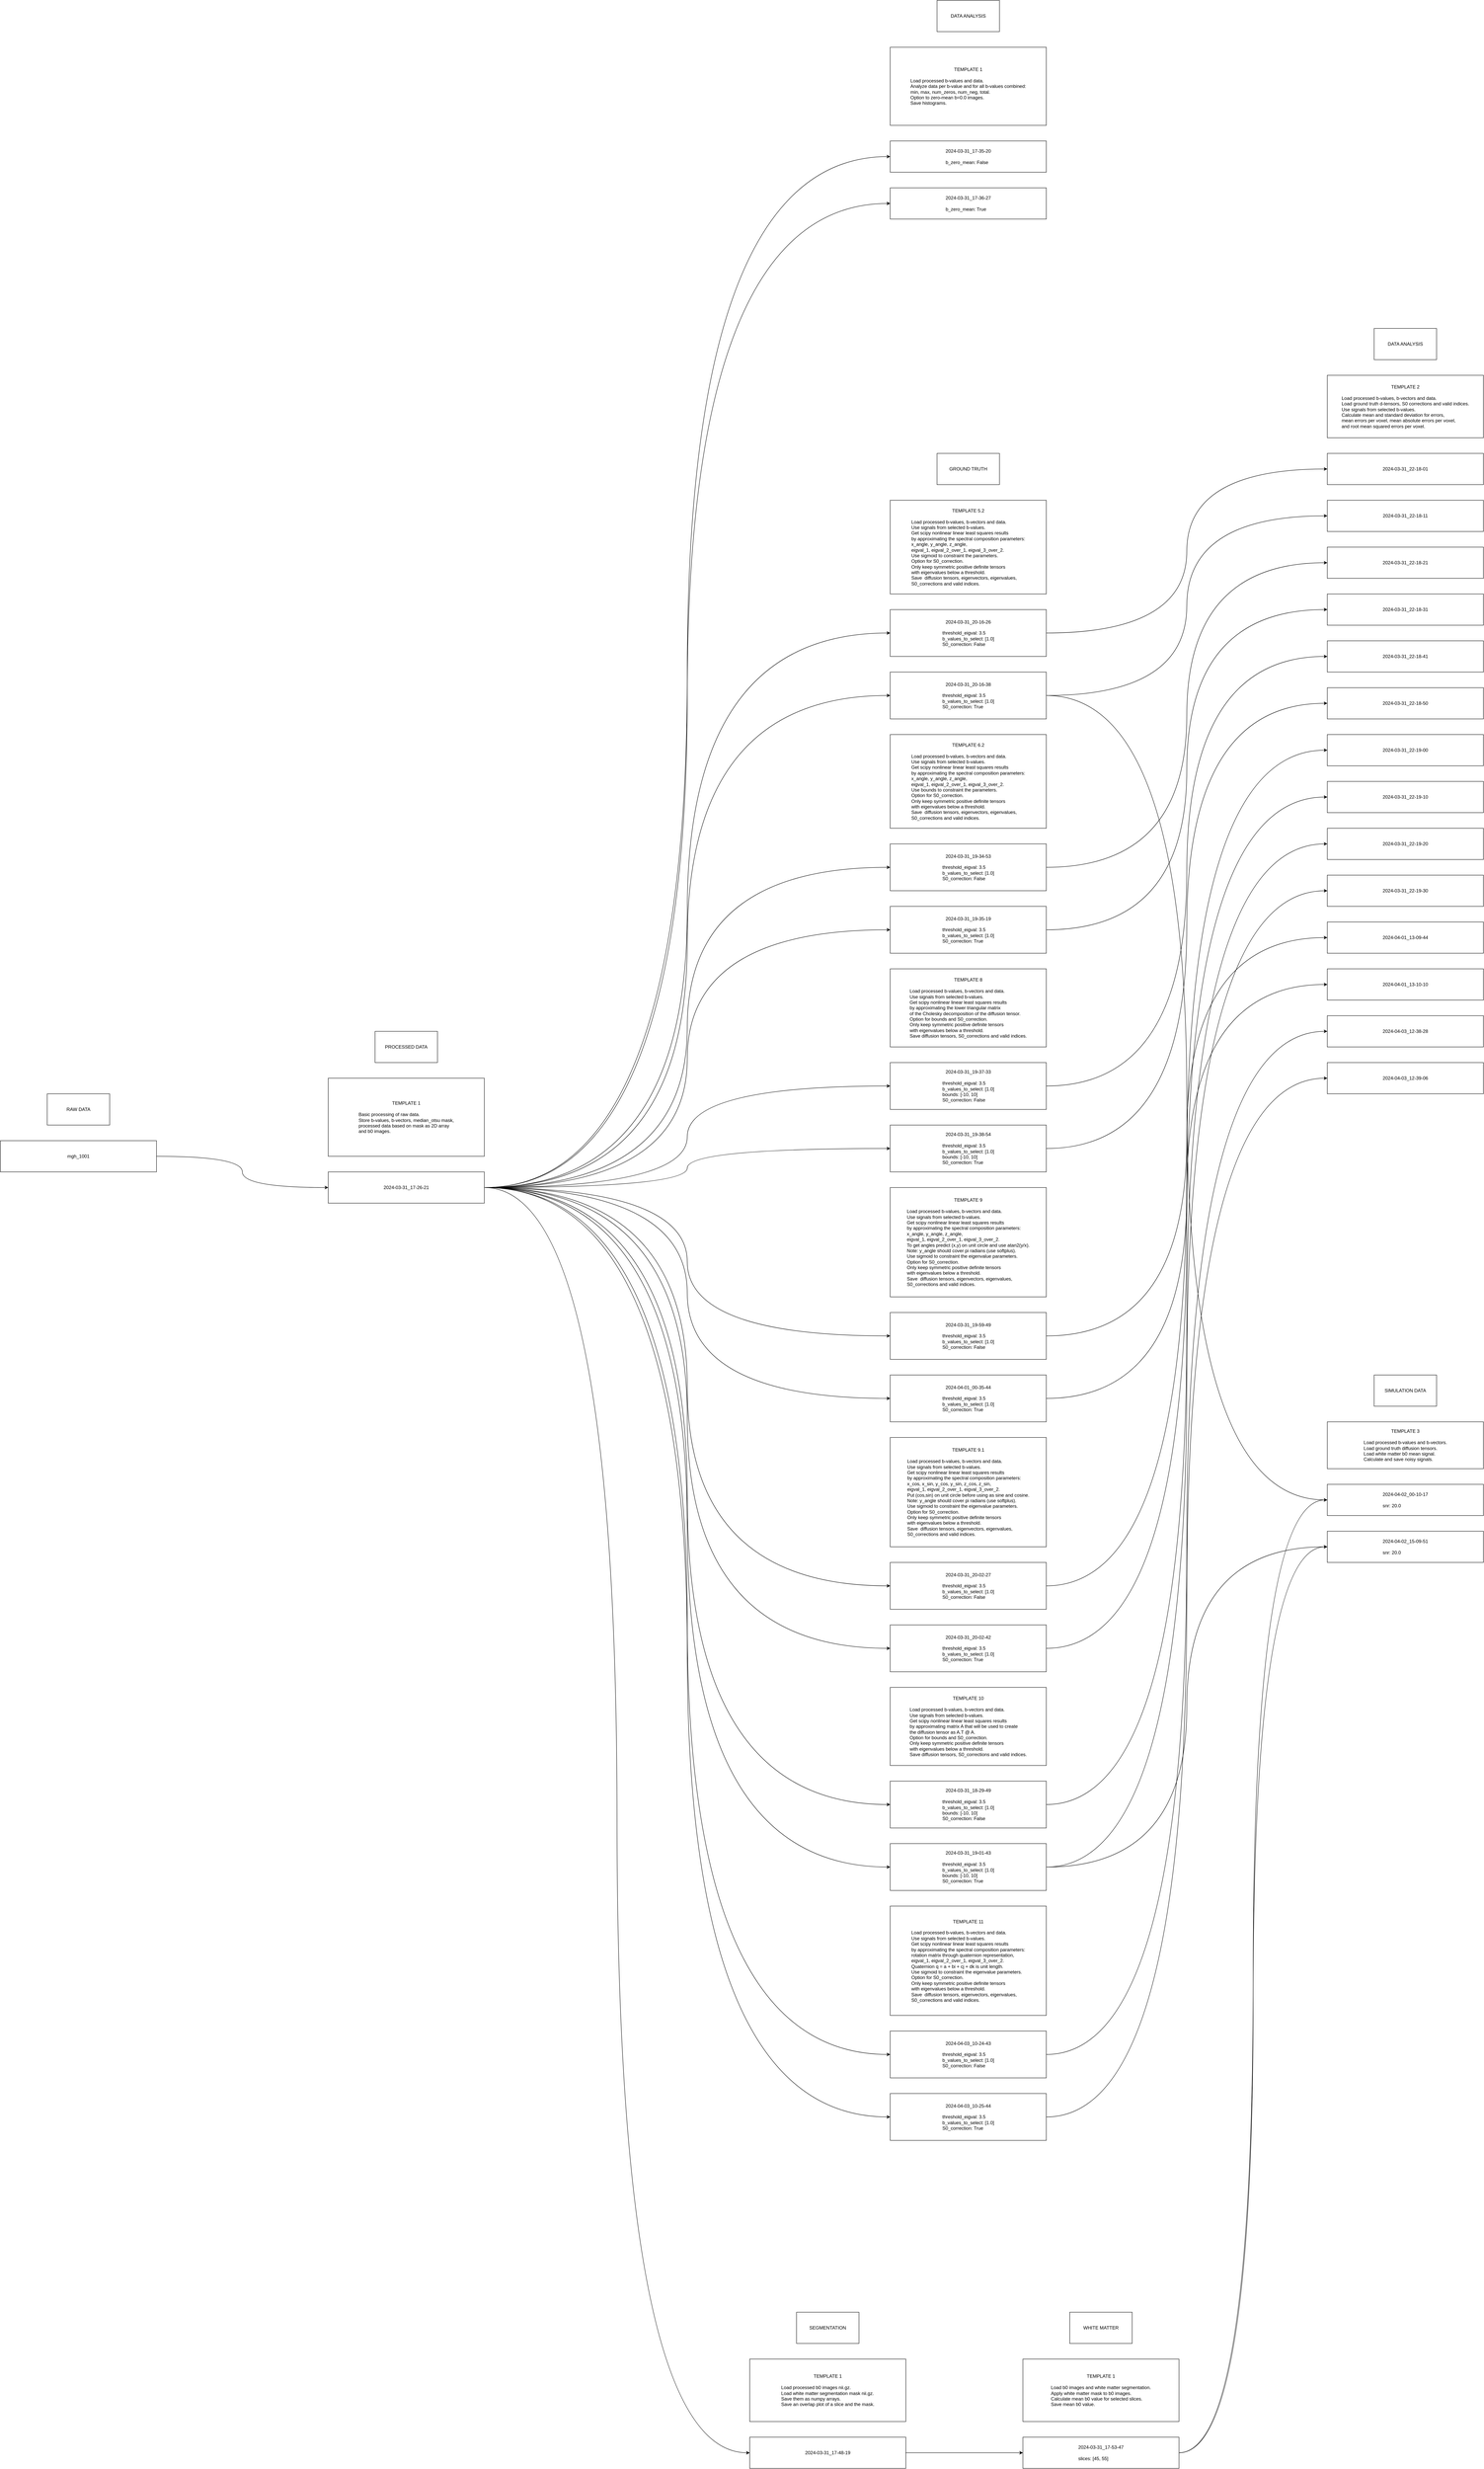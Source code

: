 <mxfile>
    <diagram id="uIHJJKto0LXYbZl0ostZ" name="Page-1">
        <mxGraphModel dx="825" dy="1457" grid="1" gridSize="10" guides="1" tooltips="1" connect="1" arrows="1" fold="1" page="1" pageScale="1" pageWidth="1100" pageHeight="850" math="0" shadow="0">
            <root>
                <mxCell id="0"/>
                <mxCell id="1" parent="0"/>
                <mxCell id="2" value="RAW DATA" style="rounded=0;whiteSpace=wrap;html=1;" parent="1" vertex="1">
                    <mxGeometry x="400" y="2040" width="160" height="80" as="geometry"/>
                </mxCell>
                <mxCell id="8" style="edgeStyle=orthogonalEdgeStyle;html=1;exitX=1;exitY=0.5;exitDx=0;exitDy=0;entryX=0;entryY=0.5;entryDx=0;entryDy=0;fontFamily=Helvetica;fontSize=12;curved=1;" parent="1" source="3" target="6" edge="1">
                    <mxGeometry relative="1" as="geometry"/>
                </mxCell>
                <mxCell id="3" value="mgh_1001" style="rounded=0;whiteSpace=wrap;html=1;" parent="1" vertex="1">
                    <mxGeometry x="280" y="2160" width="400" height="80" as="geometry"/>
                </mxCell>
                <mxCell id="4" value="PROCESSED DATA" style="rounded=0;whiteSpace=wrap;html=1;" parent="1" vertex="1">
                    <mxGeometry x="1240" y="1880" width="160" height="80" as="geometry"/>
                </mxCell>
                <mxCell id="5" value="&lt;font style=&quot;font-size: 12px;&quot;&gt;&lt;font style=&quot;font-size: 12px;&quot;&gt;TEMPLATE 1&lt;/font&gt;&lt;br&gt;&lt;br&gt;&lt;/font&gt;&lt;div style=&quot;text-align: left;&quot;&gt;&lt;div style=&quot;&quot;&gt;&lt;font style=&quot;font-size: 12px;&quot;&gt;Basic processing of raw data.&lt;/font&gt;&lt;/div&gt;&lt;div style=&quot;&quot;&gt;&lt;font style=&quot;font-size: 12px;&quot;&gt;Store b-values, b-vectors, median_otsu mask,&lt;/font&gt;&lt;/div&gt;&lt;div style=&quot;&quot;&gt;&lt;font style=&quot;font-size: 12px;&quot;&gt;processed data based on mask as 2D array&lt;/font&gt;&lt;/div&gt;&lt;div style=&quot;&quot;&gt;&lt;font style=&quot;font-size: 12px;&quot;&gt;and b0 images.&lt;/font&gt;&lt;/div&gt;&lt;/div&gt;" style="rounded=0;whiteSpace=wrap;html=1;" parent="1" vertex="1">
                    <mxGeometry x="1120" y="2000" width="400" height="200" as="geometry"/>
                </mxCell>
                <mxCell id="13" style="edgeStyle=orthogonalEdgeStyle;html=1;exitX=1;exitY=0.5;exitDx=0;exitDy=0;entryX=0;entryY=0.5;entryDx=0;entryDy=0;fontFamily=Helvetica;fontSize=12;curved=1;" parent="1" source="6" target="11" edge="1">
                    <mxGeometry relative="1" as="geometry"/>
                </mxCell>
                <mxCell id="14" style="edgeStyle=orthogonalEdgeStyle;html=1;exitX=1;exitY=0.5;exitDx=0;exitDy=0;entryX=0;entryY=0.5;entryDx=0;entryDy=0;fontFamily=Helvetica;fontSize=12;curved=1;" parent="1" source="6" target="12" edge="1">
                    <mxGeometry relative="1" as="geometry"/>
                </mxCell>
                <mxCell id="22" style="edgeStyle=orthogonalEdgeStyle;html=1;exitX=1;exitY=0.5;exitDx=0;exitDy=0;entryX=0;entryY=0.5;entryDx=0;entryDy=0;fontFamily=Helvetica;fontSize=12;curved=1;" parent="1" source="6" target="17" edge="1">
                    <mxGeometry relative="1" as="geometry"/>
                </mxCell>
                <mxCell id="23" style="edgeStyle=orthogonalEdgeStyle;html=1;exitX=1;exitY=0.5;exitDx=0;exitDy=0;entryX=0;entryY=0.5;entryDx=0;entryDy=0;fontFamily=Helvetica;fontSize=12;curved=1;" parent="1" source="6" target="18" edge="1">
                    <mxGeometry relative="1" as="geometry"/>
                </mxCell>
                <mxCell id="24" style="edgeStyle=orthogonalEdgeStyle;html=1;exitX=1;exitY=0.5;exitDx=0;exitDy=0;entryX=0;entryY=0.5;entryDx=0;entryDy=0;fontFamily=Helvetica;fontSize=12;curved=1;" parent="1" source="6" target="20" edge="1">
                    <mxGeometry relative="1" as="geometry"/>
                </mxCell>
                <mxCell id="25" style="edgeStyle=orthogonalEdgeStyle;html=1;exitX=1;exitY=0.5;exitDx=0;exitDy=0;entryX=0;entryY=0.5;entryDx=0;entryDy=0;fontFamily=Helvetica;fontSize=12;curved=1;" parent="1" source="6" target="21" edge="1">
                    <mxGeometry relative="1" as="geometry"/>
                </mxCell>
                <mxCell id="29" style="edgeStyle=orthogonalEdgeStyle;html=1;exitX=1;exitY=0.5;exitDx=0;exitDy=0;entryX=0;entryY=0.5;entryDx=0;entryDy=0;fontFamily=Helvetica;fontSize=12;curved=1;" parent="1" source="6" target="27" edge="1">
                    <mxGeometry relative="1" as="geometry"/>
                </mxCell>
                <mxCell id="30" style="edgeStyle=orthogonalEdgeStyle;html=1;exitX=1;exitY=0.5;exitDx=0;exitDy=0;entryX=0;entryY=0.5;entryDx=0;entryDy=0;fontFamily=Helvetica;fontSize=12;curved=1;" parent="1" source="6" target="28" edge="1">
                    <mxGeometry relative="1" as="geometry"/>
                </mxCell>
                <mxCell id="34" style="edgeStyle=orthogonalEdgeStyle;html=1;exitX=1;exitY=0.5;exitDx=0;exitDy=0;entryX=0;entryY=0.5;entryDx=0;entryDy=0;fontFamily=Helvetica;fontSize=12;curved=1;" parent="1" source="6" target="32" edge="1">
                    <mxGeometry relative="1" as="geometry"/>
                </mxCell>
                <mxCell id="35" style="edgeStyle=orthogonalEdgeStyle;html=1;exitX=1;exitY=0.5;exitDx=0;exitDy=0;entryX=0;entryY=0.5;entryDx=0;entryDy=0;fontFamily=Helvetica;fontSize=12;curved=1;" parent="1" source="6" target="33" edge="1">
                    <mxGeometry relative="1" as="geometry"/>
                </mxCell>
                <mxCell id="43" style="edgeStyle=orthogonalEdgeStyle;html=1;exitX=1;exitY=0.5;exitDx=0;exitDy=0;entryX=0;entryY=0.5;entryDx=0;entryDy=0;fontFamily=Helvetica;fontSize=12;curved=1;" parent="1" source="6" target="38" edge="1">
                    <mxGeometry relative="1" as="geometry"/>
                </mxCell>
                <mxCell id="44" style="edgeStyle=orthogonalEdgeStyle;html=1;exitX=1;exitY=0.5;exitDx=0;exitDy=0;entryX=0;entryY=0.5;entryDx=0;entryDy=0;fontFamily=Helvetica;fontSize=12;curved=1;" parent="1" source="6" target="39" edge="1">
                    <mxGeometry relative="1" as="geometry"/>
                </mxCell>
                <mxCell id="45" style="edgeStyle=orthogonalEdgeStyle;html=1;exitX=1;exitY=0.5;exitDx=0;exitDy=0;entryX=0;entryY=0.5;entryDx=0;entryDy=0;fontFamily=Helvetica;fontSize=12;curved=1;" parent="1" source="6" target="41" edge="1">
                    <mxGeometry relative="1" as="geometry"/>
                </mxCell>
                <mxCell id="46" style="edgeStyle=orthogonalEdgeStyle;html=1;exitX=1;exitY=0.5;exitDx=0;exitDy=0;entryX=0;entryY=0.5;entryDx=0;entryDy=0;fontFamily=Helvetica;fontSize=12;curved=1;" parent="1" source="6" target="42" edge="1">
                    <mxGeometry relative="1" as="geometry"/>
                </mxCell>
                <mxCell id="52" style="edgeStyle=orthogonalEdgeStyle;curved=1;html=1;exitX=1;exitY=0.5;exitDx=0;exitDy=0;entryX=0;entryY=0.5;entryDx=0;entryDy=0;fontFamily=Helvetica;fontSize=12;" parent="1" source="6" target="50" edge="1">
                    <mxGeometry relative="1" as="geometry"/>
                </mxCell>
                <mxCell id="98" style="edgeStyle=orthogonalEdgeStyle;html=1;exitX=1;exitY=0.5;exitDx=0;exitDy=0;entryX=0;entryY=0.5;entryDx=0;entryDy=0;curved=1;" edge="1" parent="1" source="6" target="96">
                    <mxGeometry relative="1" as="geometry"/>
                </mxCell>
                <mxCell id="99" style="edgeStyle=orthogonalEdgeStyle;curved=1;html=1;exitX=1;exitY=0.5;exitDx=0;exitDy=0;entryX=0;entryY=0.5;entryDx=0;entryDy=0;" edge="1" parent="1" source="6" target="97">
                    <mxGeometry relative="1" as="geometry"/>
                </mxCell>
                <mxCell id="6" value="2024-03-31_17-26-21" style="rounded=0;whiteSpace=wrap;html=1;" parent="1" vertex="1">
                    <mxGeometry x="1120" y="2240" width="400" height="80" as="geometry"/>
                </mxCell>
                <mxCell id="9" value="DATA ANALYSIS" style="rounded=0;whiteSpace=wrap;html=1;glass=0;shadow=0;" parent="1" vertex="1">
                    <mxGeometry x="2680" y="-760" width="160" height="80" as="geometry"/>
                </mxCell>
                <mxCell id="10" value="&lt;font style=&quot;font-size: 12px;&quot;&gt;&lt;font style=&quot;font-size: 12px;&quot;&gt;TEMPLATE 1&lt;/font&gt;&lt;br&gt;&lt;br&gt;&lt;/font&gt;&lt;div style=&quot;text-align: left;&quot;&gt;&lt;div style=&quot;&quot;&gt;&lt;div&gt;Load processed b-values and data.&lt;/div&gt;&lt;div&gt;Analyze data per b-value and for all b-values combined:&lt;/div&gt;&lt;div&gt;min, max, num_zeros, num_neg, total.&lt;/div&gt;&lt;div&gt;Option to zero-mean b=0.0 images.&lt;/div&gt;&lt;div&gt;Save histograms.&lt;/div&gt;&lt;/div&gt;&lt;/div&gt;" style="rounded=0;whiteSpace=wrap;html=1;" parent="1" vertex="1">
                    <mxGeometry x="2560" y="-640" width="400" height="200" as="geometry"/>
                </mxCell>
                <mxCell id="11" value="2024-03-31_17-35-20&lt;br&gt;&lt;br&gt;&lt;div style=&quot;text-align: left;&quot;&gt;b_zero_mean: False&lt;br&gt;&lt;/div&gt;" style="rounded=0;whiteSpace=wrap;html=1;" parent="1" vertex="1">
                    <mxGeometry x="2560" y="-400" width="400" height="80" as="geometry"/>
                </mxCell>
                <mxCell id="12" value="2024-03-31_17-36-27&lt;br&gt;&lt;br&gt;&lt;div style=&quot;text-align: left;&quot;&gt;b_zero_mean: True&lt;br&gt;&lt;/div&gt;" style="rounded=0;whiteSpace=wrap;html=1;" parent="1" vertex="1">
                    <mxGeometry x="2560" y="-280" width="400" height="80" as="geometry"/>
                </mxCell>
                <mxCell id="15" value="GROUND TRUTH" style="rounded=0;whiteSpace=wrap;html=1;" parent="1" vertex="1">
                    <mxGeometry x="2680" y="400" width="160" height="80" as="geometry"/>
                </mxCell>
                <mxCell id="16" value="&lt;font style=&quot;font-size: 12px;&quot;&gt;&lt;font style=&quot;font-size: 12px;&quot;&gt;TEMPLATE 5.2&lt;/font&gt;&lt;br&gt;&lt;br&gt;&lt;/font&gt;&lt;div style=&quot;text-align: left;&quot;&gt;&lt;div style=&quot;&quot;&gt;&lt;div&gt;Load processed b-values, b-vectors and data.&lt;/div&gt;&lt;div&gt;Use signals from selected b-values.&lt;/div&gt;&lt;div&gt;Get scipy nonlinear linear least squares results&lt;/div&gt;&lt;div&gt;by approximating the spectral composition parameters:&lt;/div&gt;&lt;div&gt;x_angle, y_angle, z_angle,&lt;/div&gt;&lt;div&gt;eigval_1, eigval_2_over_1, eigval_3_over_2.&lt;/div&gt;&lt;div&gt;Use sigmoid to constraint the parameters.&lt;/div&gt;&lt;div&gt;Option for S0_correction.&lt;/div&gt;&lt;div&gt;Only keep symmetric positive definite tensors&amp;nbsp;&lt;/div&gt;&lt;div&gt;with eigenvalues below a threshold.&lt;/div&gt;&lt;div&gt;Save&amp;nbsp; diffusion tensors, eigenvectors, eigenvalues,&lt;/div&gt;&lt;div&gt;S0_corrections and valid indices.&lt;/div&gt;&lt;/div&gt;&lt;/div&gt;" style="rounded=0;whiteSpace=wrap;html=1;" parent="1" vertex="1">
                    <mxGeometry x="2560" y="520" width="400" height="240" as="geometry"/>
                </mxCell>
                <mxCell id="68" style="edgeStyle=orthogonalEdgeStyle;curved=1;html=1;exitX=1;exitY=0.5;exitDx=0;exitDy=0;entryX=0;entryY=0.5;entryDx=0;entryDy=0;fontFamily=Helvetica;fontSize=12;" parent="1" source="17" target="65" edge="1">
                    <mxGeometry relative="1" as="geometry"/>
                </mxCell>
                <mxCell id="17" value="2024-03-31_20-16-26&lt;br&gt;&lt;br&gt;&lt;div style=&quot;text-align: left;&quot;&gt;&lt;div&gt;threshold_eigval: 3.5&lt;/div&gt;&lt;div&gt;b_values_to_select: [1.0]&lt;/div&gt;&lt;div&gt;&lt;span style=&quot;background-color: initial;&quot;&gt;S0_correction: False&lt;/span&gt;&lt;/div&gt;&lt;/div&gt;" style="rounded=0;whiteSpace=wrap;html=1;" parent="1" vertex="1">
                    <mxGeometry x="2560" y="800" width="400" height="120" as="geometry"/>
                </mxCell>
                <mxCell id="62" style="edgeStyle=orthogonalEdgeStyle;curved=1;html=1;exitX=1;exitY=0.5;exitDx=0;exitDy=0;entryX=0;entryY=0.5;entryDx=0;entryDy=0;fontFamily=Helvetica;fontSize=12;" parent="1" source="18" target="60" edge="1">
                    <mxGeometry relative="1" as="geometry"/>
                </mxCell>
                <mxCell id="69" style="edgeStyle=orthogonalEdgeStyle;curved=1;html=1;exitX=1;exitY=0.5;exitDx=0;exitDy=0;entryX=0;entryY=0.5;entryDx=0;entryDy=0;fontFamily=Helvetica;fontSize=12;" parent="1" source="18" target="67" edge="1">
                    <mxGeometry relative="1" as="geometry"/>
                </mxCell>
                <mxCell id="18" value="2024-03-31_20-16-38&lt;br&gt;&lt;br&gt;&lt;div style=&quot;text-align: left;&quot;&gt;&lt;div&gt;threshold_eigval: 3.5&lt;/div&gt;&lt;div&gt;b_values_to_select: [1.0]&lt;/div&gt;&lt;div&gt;&lt;span style=&quot;background-color: initial;&quot;&gt;S0_correction: True&lt;/span&gt;&lt;/div&gt;&lt;/div&gt;" style="rounded=0;whiteSpace=wrap;html=1;" parent="1" vertex="1">
                    <mxGeometry x="2560" y="960" width="400" height="120" as="geometry"/>
                </mxCell>
                <mxCell id="19" value="&lt;font style=&quot;font-size: 12px;&quot;&gt;&lt;font style=&quot;font-size: 12px;&quot;&gt;TEMPLATE 6.2&lt;/font&gt;&lt;br&gt;&lt;br&gt;&lt;/font&gt;&lt;div style=&quot;text-align: left;&quot;&gt;&lt;div style=&quot;&quot;&gt;&lt;div&gt;Load processed b-values, b-vectors and data.&lt;/div&gt;&lt;div&gt;Use signals from selected b-values.&lt;/div&gt;&lt;div&gt;Get scipy nonlinear linear least squares results&lt;/div&gt;&lt;div&gt;by approximating the spectral composition parameters:&lt;/div&gt;&lt;div&gt;x_angle, y_angle, z_angle,&lt;/div&gt;&lt;div&gt;eigval_1, eigval_2_over_1, eigval_3_over_2.&lt;/div&gt;&lt;div&gt;Use bounds to constraint the parameters.&lt;/div&gt;&lt;div&gt;Option for S0_correction.&lt;/div&gt;&lt;div&gt;Only keep symmetric positive definite tensors&amp;nbsp;&lt;/div&gt;&lt;div&gt;with eigenvalues below a threshold.&lt;/div&gt;&lt;div&gt;Save&amp;nbsp; diffusion tensors, eigenvectors, eigenvalues,&lt;/div&gt;&lt;div&gt;S0_corrections and valid indices.&lt;/div&gt;&lt;/div&gt;&lt;/div&gt;" style="rounded=0;whiteSpace=wrap;html=1;" parent="1" vertex="1">
                    <mxGeometry x="2560" y="1120" width="400" height="240" as="geometry"/>
                </mxCell>
                <mxCell id="71" style="edgeStyle=orthogonalEdgeStyle;curved=1;html=1;exitX=1;exitY=0.5;exitDx=0;exitDy=0;entryX=0;entryY=0.5;entryDx=0;entryDy=0;fontFamily=Helvetica;fontSize=12;" parent="1" source="20" target="70" edge="1">
                    <mxGeometry relative="1" as="geometry"/>
                </mxCell>
                <mxCell id="20" value="2024-03-31_19-34-53&lt;br&gt;&lt;br&gt;&lt;div style=&quot;text-align: left;&quot;&gt;&lt;div&gt;threshold_eigval: 3.5&lt;/div&gt;&lt;div&gt;b_values_to_select: [1.0]&lt;/div&gt;&lt;div&gt;&lt;span style=&quot;background-color: initial;&quot;&gt;S0_correction: False&lt;/span&gt;&lt;br&gt;&lt;/div&gt;&lt;/div&gt;" style="rounded=0;whiteSpace=wrap;html=1;" parent="1" vertex="1">
                    <mxGeometry x="2560" y="1400" width="400" height="120" as="geometry"/>
                </mxCell>
                <mxCell id="73" style="edgeStyle=orthogonalEdgeStyle;curved=1;html=1;exitX=1;exitY=0.5;exitDx=0;exitDy=0;entryX=0;entryY=0.5;entryDx=0;entryDy=0;fontFamily=Helvetica;fontSize=12;" parent="1" source="21" target="72" edge="1">
                    <mxGeometry relative="1" as="geometry"/>
                </mxCell>
                <mxCell id="21" value="2024-03-31_19-35-19&lt;br&gt;&lt;br&gt;&lt;div style=&quot;text-align: left;&quot;&gt;&lt;div&gt;threshold_eigval: 3.5&lt;/div&gt;&lt;div&gt;b_values_to_select: [1.0]&lt;/div&gt;&lt;div&gt;&lt;span style=&quot;background-color: initial;&quot;&gt;S0_correction: True&lt;/span&gt;&lt;/div&gt;&lt;/div&gt;" style="rounded=0;whiteSpace=wrap;html=1;" parent="1" vertex="1">
                    <mxGeometry x="2560" y="1560" width="400" height="120" as="geometry"/>
                </mxCell>
                <mxCell id="26" value="&lt;font style=&quot;font-size: 12px;&quot;&gt;&lt;font style=&quot;font-size: 12px;&quot;&gt;TEMPLATE 8&lt;/font&gt;&lt;br&gt;&lt;br&gt;&lt;/font&gt;&lt;div style=&quot;text-align: left;&quot;&gt;&lt;div style=&quot;&quot;&gt;&lt;div&gt;Load processed b-values, b-vectors and data.&lt;/div&gt;&lt;div&gt;Use signals from selected b-values.&lt;/div&gt;&lt;div&gt;Get scipy nonlinear linear least squares results&lt;/div&gt;&lt;div&gt;by approximating the lower triangular matrix&amp;nbsp;&lt;/div&gt;&lt;div&gt;of the Cholesky decomposition of the diffusion tensor.&lt;/div&gt;&lt;div&gt;Option for bounds and S0_correction.&lt;/div&gt;&lt;div&gt;Only keep symmetric positive definite tensors&amp;nbsp;&lt;/div&gt;&lt;div&gt;with eigenvalues below a threshold.&lt;/div&gt;&lt;div&gt;Save diffusion tensors, S0_corrections and valid indices.&lt;/div&gt;&lt;/div&gt;&lt;/div&gt;" style="rounded=0;whiteSpace=wrap;html=1;" parent="1" vertex="1">
                    <mxGeometry x="2560" y="1720" width="400" height="200" as="geometry"/>
                </mxCell>
                <mxCell id="75" style="edgeStyle=orthogonalEdgeStyle;curved=1;html=1;exitX=1;exitY=0.5;exitDx=0;exitDy=0;entryX=0;entryY=0.5;entryDx=0;entryDy=0;fontFamily=Helvetica;fontSize=12;" parent="1" source="27" target="74" edge="1">
                    <mxGeometry relative="1" as="geometry"/>
                </mxCell>
                <mxCell id="27" value="2024-03-31_19-37-33&lt;br&gt;&lt;br&gt;&lt;div style=&quot;text-align: left;&quot;&gt;&lt;div&gt;threshold_eigval: 3.5&lt;/div&gt;&lt;div&gt;b_values_to_select: [1.0]&lt;/div&gt;&lt;div&gt;bounds: [-10, 10]&lt;br&gt;&lt;/div&gt;&lt;div&gt;&lt;span style=&quot;background-color: initial;&quot;&gt;S0_correction: False&lt;/span&gt;&lt;br&gt;&lt;/div&gt;&lt;/div&gt;" style="rounded=0;whiteSpace=wrap;html=1;" parent="1" vertex="1">
                    <mxGeometry x="2560" y="1960" width="400" height="120" as="geometry"/>
                </mxCell>
                <mxCell id="77" style="edgeStyle=orthogonalEdgeStyle;curved=1;html=1;exitX=1;exitY=0.5;exitDx=0;exitDy=0;entryX=0;entryY=0.5;entryDx=0;entryDy=0;fontFamily=Helvetica;fontSize=12;" parent="1" source="28" target="76" edge="1">
                    <mxGeometry relative="1" as="geometry"/>
                </mxCell>
                <mxCell id="28" value="2024-03-31_19-38-54&lt;br&gt;&lt;br&gt;&lt;div style=&quot;text-align: left;&quot;&gt;&lt;div&gt;threshold_eigval: 3.5&lt;/div&gt;&lt;div&gt;b_values_to_select: [1.0]&lt;/div&gt;&lt;div&gt;bounds: [-10, 10]&lt;br&gt;&lt;/div&gt;&lt;div&gt;&lt;span style=&quot;background-color: initial;&quot;&gt;S0_correction: True&lt;/span&gt;&lt;/div&gt;&lt;/div&gt;" style="rounded=0;whiteSpace=wrap;html=1;" parent="1" vertex="1">
                    <mxGeometry x="2560" y="2120" width="400" height="120" as="geometry"/>
                </mxCell>
                <mxCell id="31" value="&lt;font style=&quot;font-size: 12px;&quot;&gt;&lt;font style=&quot;font-size: 12px;&quot;&gt;TEMPLATE 9&lt;/font&gt;&lt;br&gt;&lt;br&gt;&lt;/font&gt;&lt;div style=&quot;text-align: left;&quot;&gt;&lt;div style=&quot;&quot;&gt;&lt;div&gt;Load processed b-values, b-vectors and data.&lt;/div&gt;&lt;div&gt;Use signals from selected b-values.&lt;/div&gt;&lt;div&gt;Get scipy nonlinear linear least squares results&lt;/div&gt;&lt;div&gt;by approximating the spectral composition parameters:&lt;/div&gt;&lt;div&gt;x_angle, y_angle, z_angle,&lt;/div&gt;&lt;div&gt;eigval_1, eigval_2_over_1, eigval_3_over_2.&lt;/div&gt;&lt;div&gt;To get angles predict (x,y) on unit circle and use atan2(y/x).&lt;/div&gt;&lt;div&gt;Note: y_angle should cover pi radians (use softplus).&lt;/div&gt;&lt;div&gt;Use sigmoid to constraint the eigenvalue parameters.&lt;/div&gt;&lt;div&gt;Option for S0_correction.&lt;/div&gt;&lt;div&gt;Only keep symmetric positive definite tensors&amp;nbsp;&lt;/div&gt;&lt;div&gt;with eigenvalues below a threshold.&lt;/div&gt;&lt;div&gt;Save&amp;nbsp; diffusion tensors, eigenvectors, eigenvalues,&lt;/div&gt;&lt;div&gt;S0_corrections and valid indices.&lt;/div&gt;&lt;/div&gt;&lt;/div&gt;" style="rounded=0;whiteSpace=wrap;html=1;" parent="1" vertex="1">
                    <mxGeometry x="2560" y="2280" width="400" height="280" as="geometry"/>
                </mxCell>
                <mxCell id="87" style="edgeStyle=orthogonalEdgeStyle;curved=1;html=1;exitX=1;exitY=0.5;exitDx=0;exitDy=0;entryX=0;entryY=0.5;entryDx=0;entryDy=0;fontFamily=Helvetica;fontSize=12;" parent="1" source="32" target="86" edge="1">
                    <mxGeometry relative="1" as="geometry"/>
                </mxCell>
                <mxCell id="32" value="2024-03-31_19-59-49&lt;br&gt;&lt;br&gt;&lt;div style=&quot;text-align: left;&quot;&gt;&lt;div&gt;threshold_eigval: 3.5&lt;/div&gt;&lt;div&gt;b_values_to_select: [1.0]&lt;/div&gt;&lt;div&gt;&lt;span style=&quot;background-color: initial;&quot;&gt;S0_correction: False&lt;/span&gt;&lt;br&gt;&lt;/div&gt;&lt;/div&gt;" style="rounded=0;whiteSpace=wrap;html=1;" parent="1" vertex="1">
                    <mxGeometry x="2560" y="2600" width="400" height="120" as="geometry"/>
                </mxCell>
                <mxCell id="89" style="edgeStyle=orthogonalEdgeStyle;curved=1;html=1;exitX=1;exitY=0.5;exitDx=0;exitDy=0;entryX=0;entryY=0.5;entryDx=0;entryDy=0;fontFamily=Helvetica;fontSize=12;" parent="1" source="33" target="88" edge="1">
                    <mxGeometry relative="1" as="geometry"/>
                </mxCell>
                <mxCell id="33" value="2024-04-01_00-35-44&lt;br&gt;&lt;br&gt;&lt;div style=&quot;text-align: left;&quot;&gt;&lt;div&gt;threshold_eigval: 3.5&lt;/div&gt;&lt;div&gt;b_values_to_select: [1.0]&lt;/div&gt;&lt;div&gt;&lt;span style=&quot;background-color: initial;&quot;&gt;S0_correction: True&lt;/span&gt;&lt;/div&gt;&lt;/div&gt;" style="rounded=0;whiteSpace=wrap;html=1;" parent="1" vertex="1">
                    <mxGeometry x="2560" y="2760" width="400" height="120" as="geometry"/>
                </mxCell>
                <mxCell id="37" value="&lt;font style=&quot;font-size: 12px;&quot;&gt;&lt;font style=&quot;font-size: 12px;&quot;&gt;TEMPLATE 9.1&lt;/font&gt;&lt;br&gt;&lt;br&gt;&lt;/font&gt;&lt;div style=&quot;text-align: left;&quot;&gt;&lt;div style=&quot;&quot;&gt;&lt;div&gt;Load processed b-values, b-vectors and data.&lt;/div&gt;&lt;div&gt;Use signals from selected b-values.&lt;/div&gt;&lt;div&gt;Get scipy nonlinear linear least squares results&lt;/div&gt;&lt;div&gt;by approximating the spectral composition parameters:&lt;/div&gt;&lt;div&gt;x_cos, x_sin, y_cos, y_sin, z_cos, z_sin,&lt;/div&gt;&lt;div&gt;eigval_1, eigval_2_over_1, eigval_3_over_2.&lt;/div&gt;&lt;div&gt;Put (cos,sin) on unit circle before using as sine and cosine.&lt;/div&gt;&lt;div&gt;Note: y_angle should cover pi radians (use softplus).&lt;/div&gt;&lt;div&gt;Use sigmoid to constraint the eigenvalue parameters.&lt;/div&gt;&lt;div&gt;Option for S0_correction.&lt;/div&gt;&lt;div&gt;Only keep symmetric positive definite tensors&amp;nbsp;&lt;/div&gt;&lt;div&gt;with eigenvalues below a threshold.&lt;/div&gt;&lt;div&gt;Save&amp;nbsp; diffusion tensors, eigenvectors, eigenvalues,&lt;/div&gt;&lt;div&gt;S0_corrections and valid indices.&lt;/div&gt;&lt;/div&gt;&lt;/div&gt;" style="rounded=0;whiteSpace=wrap;html=1;" parent="1" vertex="1">
                    <mxGeometry x="2560" y="2920" width="400" height="280" as="geometry"/>
                </mxCell>
                <mxCell id="79" style="edgeStyle=orthogonalEdgeStyle;curved=1;html=1;exitX=1;exitY=0.5;exitDx=0;exitDy=0;entryX=0;entryY=0.5;entryDx=0;entryDy=0;fontFamily=Helvetica;fontSize=12;" parent="1" source="38" target="78" edge="1">
                    <mxGeometry relative="1" as="geometry"/>
                </mxCell>
                <mxCell id="38" value="2024-03-31_20-02-27&lt;br&gt;&lt;br&gt;&lt;div style=&quot;text-align: left;&quot;&gt;&lt;div&gt;threshold_eigval: 3.5&lt;/div&gt;&lt;div&gt;b_values_to_select: [1.0]&lt;/div&gt;&lt;div&gt;&lt;span style=&quot;background-color: initial;&quot;&gt;S0_correction: False&lt;/span&gt;&lt;br&gt;&lt;/div&gt;&lt;/div&gt;" style="rounded=0;whiteSpace=wrap;html=1;" parent="1" vertex="1">
                    <mxGeometry x="2560" y="3240" width="400" height="120" as="geometry"/>
                </mxCell>
                <mxCell id="81" style="edgeStyle=orthogonalEdgeStyle;curved=1;html=1;exitX=1;exitY=0.5;exitDx=0;exitDy=0;entryX=0;entryY=0.5;entryDx=0;entryDy=0;fontFamily=Helvetica;fontSize=12;" parent="1" source="39" target="80" edge="1">
                    <mxGeometry relative="1" as="geometry"/>
                </mxCell>
                <mxCell id="39" value="2024-03-31_20-02-42&lt;br&gt;&lt;br&gt;&lt;div style=&quot;text-align: left;&quot;&gt;&lt;div&gt;threshold_eigval: 3.5&lt;/div&gt;&lt;div&gt;b_values_to_select: [1.0]&lt;/div&gt;&lt;div&gt;&lt;span style=&quot;background-color: initial;&quot;&gt;S0_correction: True&lt;/span&gt;&lt;/div&gt;&lt;/div&gt;" style="rounded=0;whiteSpace=wrap;html=1;" parent="1" vertex="1">
                    <mxGeometry x="2560" y="3400" width="400" height="120" as="geometry"/>
                </mxCell>
                <mxCell id="40" value="&lt;font style=&quot;font-size: 12px;&quot;&gt;&lt;font style=&quot;font-size: 12px;&quot;&gt;TEMPLATE 10&lt;/font&gt;&lt;br&gt;&lt;br&gt;&lt;/font&gt;&lt;div style=&quot;text-align: left;&quot;&gt;&lt;div style=&quot;&quot;&gt;&lt;div&gt;Load processed b-values, b-vectors and data.&lt;/div&gt;&lt;div&gt;Use signals from selected b-values.&lt;/div&gt;&lt;div&gt;Get scipy nonlinear linear least squares results&lt;/div&gt;&lt;div&gt;by approximating matrix A that will be used to create&amp;nbsp;&lt;/div&gt;&lt;div&gt;the diffusion tensor as A.T @ A.&lt;/div&gt;&lt;div&gt;Option for bounds and S0_correction.&lt;/div&gt;&lt;div&gt;Only keep symmetric positive definite tensors&amp;nbsp;&lt;/div&gt;&lt;div&gt;with eigenvalues below a threshold.&lt;/div&gt;&lt;div&gt;Save diffusion tensors, S0_corrections and valid indices.&lt;/div&gt;&lt;/div&gt;&lt;/div&gt;" style="rounded=0;whiteSpace=wrap;html=1;" parent="1" vertex="1">
                    <mxGeometry x="2560" y="3560" width="400" height="200" as="geometry"/>
                </mxCell>
                <mxCell id="83" style="edgeStyle=orthogonalEdgeStyle;curved=1;html=1;exitX=1;exitY=0.5;exitDx=0;exitDy=0;entryX=0;entryY=0.5;entryDx=0;entryDy=0;fontFamily=Helvetica;fontSize=12;" parent="1" source="41" target="82" edge="1">
                    <mxGeometry relative="1" as="geometry"/>
                </mxCell>
                <mxCell id="41" value="2024-03-31_18-29-49&lt;br&gt;&lt;br&gt;&lt;div style=&quot;text-align: left;&quot;&gt;&lt;div&gt;threshold_eigval: 3.5&lt;/div&gt;&lt;div&gt;b_values_to_select: [1.0]&lt;/div&gt;&lt;div&gt;bounds: [-10, 10]&lt;br&gt;&lt;/div&gt;&lt;div&gt;&lt;span style=&quot;background-color: initial;&quot;&gt;S0_correction: False&lt;/span&gt;&lt;br&gt;&lt;/div&gt;&lt;/div&gt;" style="rounded=0;whiteSpace=wrap;html=1;" parent="1" vertex="1">
                    <mxGeometry x="2560" y="3800" width="400" height="120" as="geometry"/>
                </mxCell>
                <mxCell id="85" style="edgeStyle=orthogonalEdgeStyle;curved=1;html=1;exitX=1;exitY=0.5;exitDx=0;exitDy=0;entryX=0;entryY=0.5;entryDx=0;entryDy=0;fontFamily=Helvetica;fontSize=12;" parent="1" source="42" target="84" edge="1">
                    <mxGeometry relative="1" as="geometry"/>
                </mxCell>
                <mxCell id="94" style="edgeStyle=orthogonalEdgeStyle;curved=1;html=1;exitX=1;exitY=0.5;exitDx=0;exitDy=0;entryX=0;entryY=0.5;entryDx=0;entryDy=0;" parent="1" source="42" target="90" edge="1">
                    <mxGeometry relative="1" as="geometry"/>
                </mxCell>
                <mxCell id="42" value="2024-03-31_19-01-43&lt;br&gt;&lt;br&gt;&lt;div style=&quot;text-align: left;&quot;&gt;&lt;div&gt;threshold_eigval: 3.5&lt;/div&gt;&lt;div&gt;b_values_to_select: [1.0]&lt;/div&gt;&lt;div&gt;bounds: [-10, 10]&lt;br&gt;&lt;/div&gt;&lt;div&gt;&lt;span style=&quot;background-color: initial;&quot;&gt;S0_correction: True&lt;/span&gt;&lt;/div&gt;&lt;/div&gt;" style="rounded=0;whiteSpace=wrap;html=1;" parent="1" vertex="1">
                    <mxGeometry x="2560" y="3960" width="400" height="120" as="geometry"/>
                </mxCell>
                <mxCell id="48" value="SEGMENTATION" style="rounded=0;whiteSpace=wrap;html=1;glass=0;shadow=0;" parent="1" vertex="1">
                    <mxGeometry x="2320" y="5160" width="160" height="80" as="geometry"/>
                </mxCell>
                <mxCell id="49" value="&lt;font style=&quot;font-size: 12px;&quot;&gt;&lt;font style=&quot;font-size: 12px;&quot;&gt;TEMPLATE 1&lt;/font&gt;&lt;br&gt;&lt;br&gt;&lt;/font&gt;&lt;div style=&quot;text-align: left;&quot;&gt;&lt;div style=&quot;&quot;&gt;&lt;div&gt;Load processed b0 images nii.gz.&lt;/div&gt;&lt;div&gt;Load white matter segmentation mask nii.gz.&lt;/div&gt;&lt;div&gt;Save them as numpy arrays.&lt;/div&gt;&lt;div&gt;Save an overlap plot of a slice and the mask.&lt;/div&gt;&lt;/div&gt;&lt;/div&gt;" style="rounded=0;whiteSpace=wrap;html=1;" parent="1" vertex="1">
                    <mxGeometry x="2200" y="5280" width="400" height="160" as="geometry"/>
                </mxCell>
                <mxCell id="58" style="edgeStyle=orthogonalEdgeStyle;curved=1;html=1;exitX=1;exitY=0.5;exitDx=0;exitDy=0;entryX=0;entryY=0.5;entryDx=0;entryDy=0;fontFamily=Helvetica;fontSize=12;" parent="1" source="50" target="55" edge="1">
                    <mxGeometry relative="1" as="geometry"/>
                </mxCell>
                <mxCell id="50" value="2024-03-31_17-48-19" style="rounded=0;whiteSpace=wrap;html=1;" parent="1" vertex="1">
                    <mxGeometry x="2200" y="5480" width="400" height="80" as="geometry"/>
                </mxCell>
                <mxCell id="53" value="WHITE MATTER" style="rounded=0;whiteSpace=wrap;html=1;glass=0;shadow=0;" parent="1" vertex="1">
                    <mxGeometry x="3020" y="5160" width="160" height="80" as="geometry"/>
                </mxCell>
                <mxCell id="54" value="&lt;font style=&quot;font-size: 12px;&quot;&gt;&lt;font style=&quot;font-size: 12px;&quot;&gt;TEMPLATE 1&lt;/font&gt;&lt;br&gt;&lt;br&gt;&lt;/font&gt;&lt;div style=&quot;text-align: left;&quot;&gt;&lt;div style=&quot;&quot;&gt;&lt;div&gt;Load b0 images and white matter segmentation.&lt;/div&gt;&lt;div&gt;Apply white matter mask to b0 images.&lt;/div&gt;&lt;div&gt;Calculate mean b0 value for selected slices.&lt;/div&gt;&lt;div&gt;Save mean b0 value.&lt;/div&gt;&lt;/div&gt;&lt;/div&gt;" style="rounded=0;whiteSpace=wrap;html=1;" parent="1" vertex="1">
                    <mxGeometry x="2900" y="5280" width="400" height="160" as="geometry"/>
                </mxCell>
                <mxCell id="63" style="edgeStyle=orthogonalEdgeStyle;curved=1;html=1;exitX=1;exitY=0.5;exitDx=0;exitDy=0;entryX=0;entryY=0.5;entryDx=0;entryDy=0;fontFamily=Helvetica;fontSize=12;" parent="1" source="55" target="60" edge="1">
                    <mxGeometry relative="1" as="geometry"/>
                </mxCell>
                <mxCell id="93" style="edgeStyle=orthogonalEdgeStyle;html=1;exitX=1;exitY=0.5;exitDx=0;exitDy=0;entryX=0;entryY=0.5;entryDx=0;entryDy=0;curved=1;" parent="1" source="55" target="90" edge="1">
                    <mxGeometry relative="1" as="geometry"/>
                </mxCell>
                <mxCell id="55" value="2024-03-31_17-53-47&lt;br&gt;&lt;br&gt;&lt;div style=&quot;text-align: left;&quot;&gt;slices: [45, 55]&lt;br&gt;&lt;/div&gt;" style="rounded=0;whiteSpace=wrap;html=1;" parent="1" vertex="1">
                    <mxGeometry x="2900" y="5480" width="400" height="80" as="geometry"/>
                </mxCell>
                <mxCell id="59" value="&lt;font style=&quot;font-size: 12px;&quot;&gt;&lt;font style=&quot;font-size: 12px;&quot;&gt;TEMPLATE 3&lt;/font&gt;&lt;br&gt;&lt;br&gt;&lt;/font&gt;&lt;div style=&quot;text-align: left;&quot;&gt;&lt;div style=&quot;&quot;&gt;&lt;div&gt;Load processed b-values and b-vectors.&lt;/div&gt;&lt;div&gt;Load ground truth diffusion tensors.&lt;/div&gt;&lt;div&gt;Load white matter b0 mean signal.&lt;/div&gt;&lt;div&gt;Calculate and save noisy signals.&lt;/div&gt;&lt;/div&gt;&lt;/div&gt;" style="rounded=0;whiteSpace=wrap;html=1;" parent="1" vertex="1">
                    <mxGeometry x="3680" y="2880" width="400" height="120" as="geometry"/>
                </mxCell>
                <mxCell id="60" value="2024-04-02_00-10-17&lt;br&gt;&lt;br&gt;&lt;div style=&quot;text-align: left;&quot;&gt;&lt;div&gt;snr: 20.0&lt;br&gt;&lt;/div&gt;&lt;/div&gt;" style="rounded=0;whiteSpace=wrap;html=1;" parent="1" vertex="1">
                    <mxGeometry x="3680" y="3040" width="400" height="80" as="geometry"/>
                </mxCell>
                <mxCell id="61" value="SIMULATION DATA" style="rounded=0;whiteSpace=wrap;html=1;" parent="1" vertex="1">
                    <mxGeometry x="3800" y="2760" width="160" height="80" as="geometry"/>
                </mxCell>
                <mxCell id="64" value="&lt;font style=&quot;font-size: 12px;&quot;&gt;&lt;font style=&quot;font-size: 12px;&quot;&gt;TEMPLATE 2&lt;/font&gt;&lt;br&gt;&lt;br&gt;&lt;/font&gt;&lt;div style=&quot;text-align: left;&quot;&gt;&lt;div style=&quot;&quot;&gt;&lt;div&gt;Load processed b-values, b-vectors and data.&lt;/div&gt;&lt;div&gt;Load ground truth d-tensors, S0 corrections and valid indices.&lt;/div&gt;&lt;div&gt;Use signals from selected b-values.&lt;/div&gt;&lt;div&gt;Calculate mean and standard deviation for errors,&amp;nbsp;&lt;/div&gt;&lt;div&gt;mean errors per voxel, mean absolute errors per voxel,&amp;nbsp;&lt;/div&gt;&lt;div&gt;and root mean squared errors per voxel.&lt;/div&gt;&lt;/div&gt;&lt;/div&gt;" style="rounded=0;whiteSpace=wrap;html=1;" parent="1" vertex="1">
                    <mxGeometry x="3680" y="200" width="400" height="160" as="geometry"/>
                </mxCell>
                <mxCell id="65" value="2024-03-31_22-18-01" style="rounded=0;whiteSpace=wrap;html=1;" parent="1" vertex="1">
                    <mxGeometry x="3680" y="400" width="400" height="80" as="geometry"/>
                </mxCell>
                <mxCell id="66" value="DATA ANALYSIS" style="rounded=0;whiteSpace=wrap;html=1;" parent="1" vertex="1">
                    <mxGeometry x="3800" y="80" width="160" height="80" as="geometry"/>
                </mxCell>
                <mxCell id="67" value="2024-03-31_22-18-11" style="rounded=0;whiteSpace=wrap;html=1;" parent="1" vertex="1">
                    <mxGeometry x="3680" y="520" width="400" height="80" as="geometry"/>
                </mxCell>
                <mxCell id="70" value="2024-03-31_22-18-21" style="rounded=0;whiteSpace=wrap;html=1;" parent="1" vertex="1">
                    <mxGeometry x="3680" y="640" width="400" height="80" as="geometry"/>
                </mxCell>
                <mxCell id="72" value="2024-03-31_22-18-31" style="rounded=0;whiteSpace=wrap;html=1;" parent="1" vertex="1">
                    <mxGeometry x="3680" y="760" width="400" height="80" as="geometry"/>
                </mxCell>
                <mxCell id="74" value="2024-03-31_22-18-41" style="rounded=0;whiteSpace=wrap;html=1;" parent="1" vertex="1">
                    <mxGeometry x="3680" y="880" width="400" height="80" as="geometry"/>
                </mxCell>
                <mxCell id="76" value="2024-03-31_22-18-50" style="rounded=0;whiteSpace=wrap;html=1;" parent="1" vertex="1">
                    <mxGeometry x="3680" y="1000" width="400" height="80" as="geometry"/>
                </mxCell>
                <mxCell id="78" value="2024-03-31_22-19-00" style="rounded=0;whiteSpace=wrap;html=1;" parent="1" vertex="1">
                    <mxGeometry x="3680" y="1120" width="400" height="80" as="geometry"/>
                </mxCell>
                <mxCell id="80" value="2024-03-31_22-19-10" style="rounded=0;whiteSpace=wrap;html=1;" parent="1" vertex="1">
                    <mxGeometry x="3680" y="1240" width="400" height="80" as="geometry"/>
                </mxCell>
                <mxCell id="82" value="2024-03-31_22-19-20" style="rounded=0;whiteSpace=wrap;html=1;" parent="1" vertex="1">
                    <mxGeometry x="3680" y="1360" width="400" height="80" as="geometry"/>
                </mxCell>
                <mxCell id="84" value="2024-03-31_22-19-30" style="rounded=0;whiteSpace=wrap;html=1;" parent="1" vertex="1">
                    <mxGeometry x="3680" y="1480" width="400" height="80" as="geometry"/>
                </mxCell>
                <mxCell id="86" value="2024-04-01_13-09-44" style="rounded=0;whiteSpace=wrap;html=1;" parent="1" vertex="1">
                    <mxGeometry x="3680" y="1600" width="400" height="80" as="geometry"/>
                </mxCell>
                <mxCell id="88" value="2024-04-01_13-10-10" style="rounded=0;whiteSpace=wrap;html=1;" parent="1" vertex="1">
                    <mxGeometry x="3680" y="1720" width="400" height="80" as="geometry"/>
                </mxCell>
                <mxCell id="90" value="2024-04-02_15-09-51&lt;br&gt;&lt;br&gt;&lt;div style=&quot;text-align: left;&quot;&gt;&lt;div&gt;snr: 20.0&lt;br&gt;&lt;/div&gt;&lt;/div&gt;" style="rounded=0;whiteSpace=wrap;html=1;" parent="1" vertex="1">
                    <mxGeometry x="3680" y="3160" width="400" height="80" as="geometry"/>
                </mxCell>
                <mxCell id="95" value="&lt;font style=&quot;font-size: 12px;&quot;&gt;&lt;font style=&quot;font-size: 12px;&quot;&gt;TEMPLATE 11&lt;/font&gt;&lt;br&gt;&lt;br&gt;&lt;/font&gt;&lt;div style=&quot;text-align: left;&quot;&gt;&lt;div style=&quot;&quot;&gt;&lt;div&gt;Load processed b-values, b-vectors and data.&lt;/div&gt;&lt;div&gt;Use signals from selected b-values.&lt;/div&gt;&lt;div&gt;Get scipy nonlinear linear least squares results&lt;/div&gt;&lt;div&gt;by approximating the spectral composition parameters:&lt;/div&gt;&lt;div&gt;rotation matrix through quaternion representation,&lt;/div&gt;&lt;div&gt;eigval_1, eigval_2_over_1, eigval_3_over_2.&lt;/div&gt;&lt;div&gt;Quaternion q = a + bi + cj + dk is unit length.&lt;/div&gt;&lt;div&gt;Use sigmoid to constraint the eigenvalue parameters.&lt;/div&gt;&lt;div&gt;Option for S0_correction.&lt;/div&gt;&lt;div&gt;Only keep symmetric positive definite tensors&amp;nbsp;&lt;/div&gt;&lt;div&gt;with eigenvalues below a threshold.&lt;/div&gt;&lt;div&gt;Save&amp;nbsp; diffusion tensors, eigenvectors, eigenvalues,&lt;/div&gt;&lt;div&gt;S0_corrections and valid indices.&lt;/div&gt;&lt;/div&gt;&lt;/div&gt;" style="rounded=0;whiteSpace=wrap;html=1;" vertex="1" parent="1">
                    <mxGeometry x="2560" y="4120" width="400" height="280" as="geometry"/>
                </mxCell>
                <mxCell id="102" style="edgeStyle=orthogonalEdgeStyle;curved=1;html=1;exitX=1;exitY=0.5;exitDx=0;exitDy=0;entryX=0;entryY=0.5;entryDx=0;entryDy=0;" edge="1" parent="1" source="96" target="100">
                    <mxGeometry relative="1" as="geometry"/>
                </mxCell>
                <mxCell id="96" value="2024-04-03_10-24-43&lt;br&gt;&lt;br&gt;&lt;div style=&quot;text-align: left;&quot;&gt;&lt;div&gt;threshold_eigval: 3.5&lt;/div&gt;&lt;div&gt;b_values_to_select: [1.0]&lt;/div&gt;&lt;div&gt;&lt;span style=&quot;background-color: initial;&quot;&gt;S0_correction: False&lt;/span&gt;&lt;br&gt;&lt;/div&gt;&lt;/div&gt;" style="rounded=0;whiteSpace=wrap;html=1;" vertex="1" parent="1">
                    <mxGeometry x="2560" y="4440" width="400" height="120" as="geometry"/>
                </mxCell>
                <mxCell id="103" style="edgeStyle=orthogonalEdgeStyle;curved=1;html=1;exitX=1;exitY=0.5;exitDx=0;exitDy=0;entryX=0;entryY=0.5;entryDx=0;entryDy=0;" edge="1" parent="1" source="97" target="101">
                    <mxGeometry relative="1" as="geometry"/>
                </mxCell>
                <mxCell id="97" value="2024-04-03_10-25-44&lt;br&gt;&lt;br&gt;&lt;div style=&quot;text-align: left;&quot;&gt;&lt;div&gt;threshold_eigval: 3.5&lt;/div&gt;&lt;div&gt;b_values_to_select: [1.0]&lt;/div&gt;&lt;div&gt;&lt;span style=&quot;background-color: initial;&quot;&gt;S0_correction: True&lt;/span&gt;&lt;/div&gt;&lt;/div&gt;" style="rounded=0;whiteSpace=wrap;html=1;" vertex="1" parent="1">
                    <mxGeometry x="2560" y="4600" width="400" height="120" as="geometry"/>
                </mxCell>
                <mxCell id="100" value="2024-04-03_12-38-28" style="rounded=0;whiteSpace=wrap;html=1;" vertex="1" parent="1">
                    <mxGeometry x="3680" y="1840" width="400" height="80" as="geometry"/>
                </mxCell>
                <mxCell id="101" value="2024-04-03_12-39-06" style="rounded=0;whiteSpace=wrap;html=1;" vertex="1" parent="1">
                    <mxGeometry x="3680" y="1960" width="400" height="80" as="geometry"/>
                </mxCell>
            </root>
        </mxGraphModel>
    </diagram>
</mxfile>